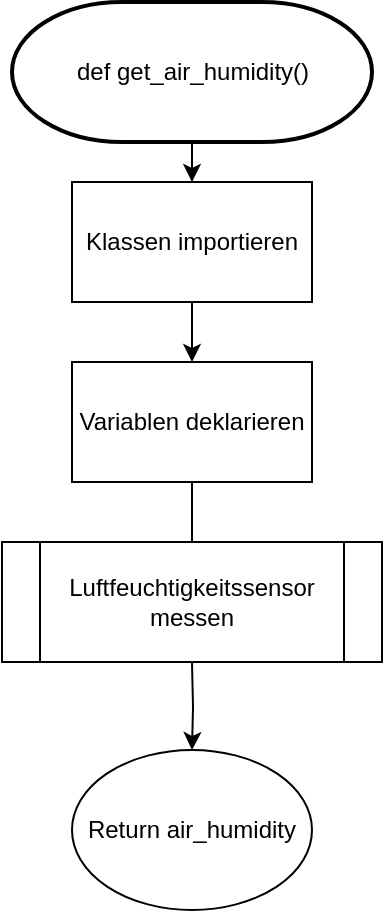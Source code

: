 <mxfile version="14.4.6" type="github">
  <diagram id="VG73ow1W5bilHPbj04vm" name="Page-1">
    <mxGraphModel dx="1026" dy="2300" grid="1" gridSize="10" guides="1" tooltips="1" connect="1" arrows="1" fold="1" page="1" pageScale="1" pageWidth="827" pageHeight="1169" math="0" shadow="0">
      <root>
        <mxCell id="0" />
        <mxCell id="1" parent="0" />
        <mxCell id="U74D7HJmyqa4pf10dvg0-1" value="" style="edgeStyle=orthogonalEdgeStyle;rounded=0;orthogonalLoop=1;jettySize=auto;html=1;" edge="1" parent="1" source="U74D7HJmyqa4pf10dvg0-2" target="U74D7HJmyqa4pf10dvg0-4">
          <mxGeometry relative="1" as="geometry" />
        </mxCell>
        <mxCell id="U74D7HJmyqa4pf10dvg0-2" value="def get_air_humidity()" style="shape=mxgraph.flowchart.terminator;strokeWidth=2;gradientColor=none;gradientDirection=north;fontStyle=0;html=1;" vertex="1" parent="1">
          <mxGeometry x="55" y="-800" width="180" height="70" as="geometry" />
        </mxCell>
        <mxCell id="U74D7HJmyqa4pf10dvg0-3" value="" style="edgeStyle=orthogonalEdgeStyle;rounded=0;orthogonalLoop=1;jettySize=auto;html=1;" edge="1" parent="1" source="U74D7HJmyqa4pf10dvg0-4" target="U74D7HJmyqa4pf10dvg0-6">
          <mxGeometry relative="1" as="geometry" />
        </mxCell>
        <mxCell id="U74D7HJmyqa4pf10dvg0-4" value="Klassen importieren" style="rounded=0;whiteSpace=wrap;html=1;" vertex="1" parent="1">
          <mxGeometry x="85" y="-710" width="120" height="60" as="geometry" />
        </mxCell>
        <mxCell id="U74D7HJmyqa4pf10dvg0-5" value="" style="edgeStyle=orthogonalEdgeStyle;rounded=0;orthogonalLoop=1;jettySize=auto;html=1;" edge="1" parent="1" source="U74D7HJmyqa4pf10dvg0-6">
          <mxGeometry relative="1" as="geometry">
            <mxPoint x="145" y="-490" as="targetPoint" />
          </mxGeometry>
        </mxCell>
        <mxCell id="U74D7HJmyqa4pf10dvg0-6" value="Variablen deklarieren" style="rounded=0;whiteSpace=wrap;html=1;" vertex="1" parent="1">
          <mxGeometry x="85" y="-620" width="120" height="60" as="geometry" />
        </mxCell>
        <mxCell id="U74D7HJmyqa4pf10dvg0-7" value="" style="edgeStyle=orthogonalEdgeStyle;rounded=0;orthogonalLoop=1;jettySize=auto;html=1;" edge="1" parent="1" target="U74D7HJmyqa4pf10dvg0-8">
          <mxGeometry relative="1" as="geometry">
            <mxPoint x="145" y="-470" as="sourcePoint" />
          </mxGeometry>
        </mxCell>
        <mxCell id="U74D7HJmyqa4pf10dvg0-8" value="Return air_humidity" style="ellipse;whiteSpace=wrap;html=1;rounded=0;" vertex="1" parent="1">
          <mxGeometry x="85" y="-426" width="120" height="80" as="geometry" />
        </mxCell>
        <mxCell id="U74D7HJmyqa4pf10dvg0-9" value="&lt;span&gt;Luftfeuchtigkeitssensor messen&lt;/span&gt;" style="shape=process;whiteSpace=wrap;html=1;backgroundOutline=1;" vertex="1" parent="1">
          <mxGeometry x="50" y="-530" width="190" height="60" as="geometry" />
        </mxCell>
      </root>
    </mxGraphModel>
  </diagram>
</mxfile>
